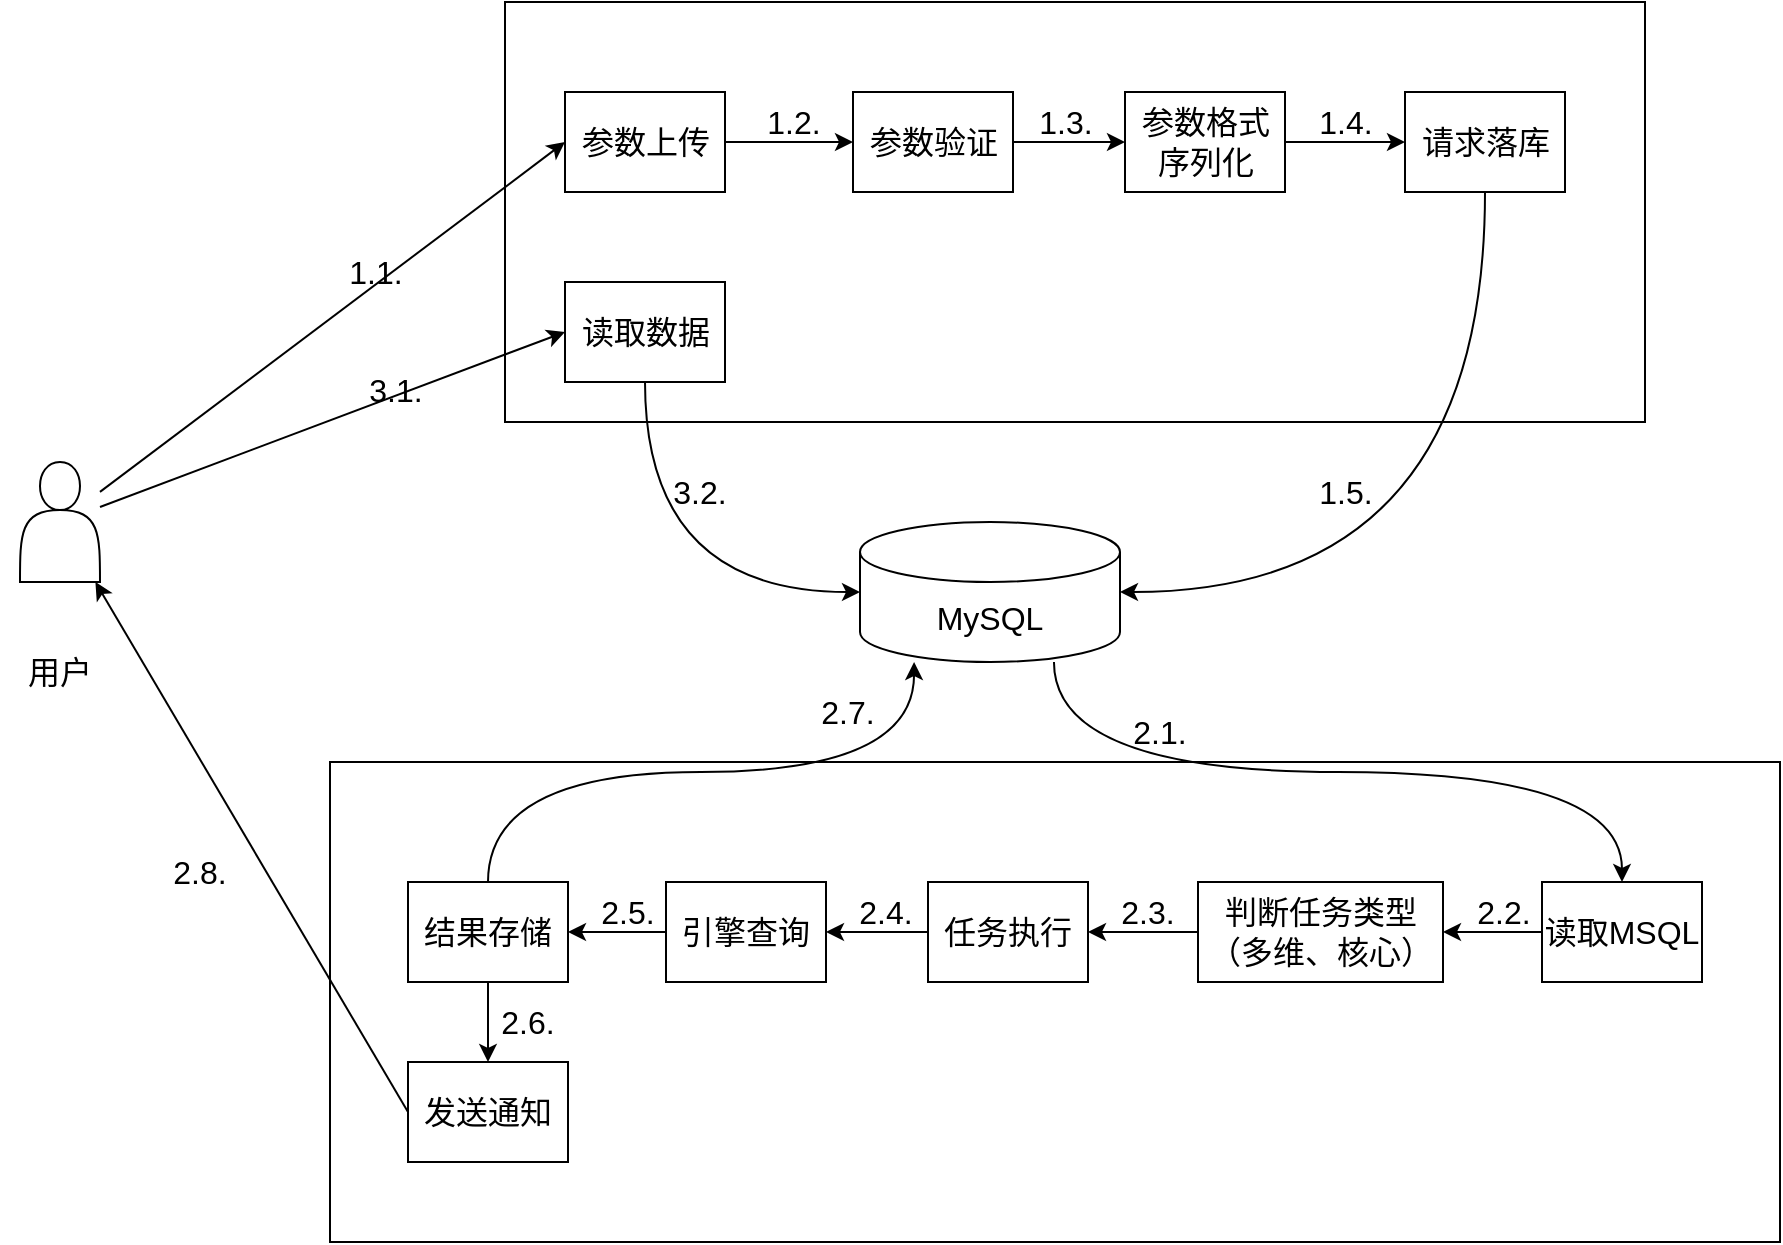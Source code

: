 <mxfile version="20.5.1" type="github">
  <diagram id="cv5yp4E07Ft9xXqj_xwi" name="第 1 页">
    <mxGraphModel dx="2893" dy="1131" grid="1" gridSize="10" guides="1" tooltips="1" connect="1" arrows="1" fold="1" page="1" pageScale="1" pageWidth="827" pageHeight="1169" math="0" shadow="0">
      <root>
        <mxCell id="0" />
        <mxCell id="1" parent="0" />
        <mxCell id="3gmpJjpRYQ7Jl560pdeX-17" value="" style="rounded=0;whiteSpace=wrap;html=1;fontSize=16;" vertex="1" parent="1">
          <mxGeometry x="242.5" y="280" width="570" height="210" as="geometry" />
        </mxCell>
        <mxCell id="3gmpJjpRYQ7Jl560pdeX-21" style="edgeStyle=none;rounded=0;orthogonalLoop=1;jettySize=auto;html=1;entryX=0;entryY=0.5;entryDx=0;entryDy=0;fontSize=16;" edge="1" parent="1" source="3gmpJjpRYQ7Jl560pdeX-18" target="3gmpJjpRYQ7Jl560pdeX-23">
          <mxGeometry relative="1" as="geometry">
            <mxPoint x="260" y="405" as="targetPoint" />
          </mxGeometry>
        </mxCell>
        <mxCell id="3gmpJjpRYQ7Jl560pdeX-54" style="edgeStyle=none;rounded=0;orthogonalLoop=1;jettySize=auto;html=1;entryX=0;entryY=0.5;entryDx=0;entryDy=0;fontSize=16;" edge="1" parent="1" source="3gmpJjpRYQ7Jl560pdeX-18" target="3gmpJjpRYQ7Jl560pdeX-53">
          <mxGeometry relative="1" as="geometry" />
        </mxCell>
        <mxCell id="3gmpJjpRYQ7Jl560pdeX-18" value="" style="shape=actor;whiteSpace=wrap;html=1;fontSize=16;" vertex="1" parent="1">
          <mxGeometry y="510" width="40" height="60" as="geometry" />
        </mxCell>
        <mxCell id="3gmpJjpRYQ7Jl560pdeX-25" style="edgeStyle=none;rounded=0;orthogonalLoop=1;jettySize=auto;html=1;entryX=0;entryY=0.5;entryDx=0;entryDy=0;fontSize=16;" edge="1" parent="1" source="3gmpJjpRYQ7Jl560pdeX-23" target="3gmpJjpRYQ7Jl560pdeX-26">
          <mxGeometry relative="1" as="geometry">
            <mxPoint x="452.876" y="360.528" as="targetPoint" />
          </mxGeometry>
        </mxCell>
        <mxCell id="3gmpJjpRYQ7Jl560pdeX-23" value="参数上传" style="rounded=0;whiteSpace=wrap;html=1;fontSize=16;" vertex="1" parent="1">
          <mxGeometry x="272.5" y="325" width="80" height="50" as="geometry" />
        </mxCell>
        <mxCell id="3gmpJjpRYQ7Jl560pdeX-28" style="edgeStyle=none;rounded=0;orthogonalLoop=1;jettySize=auto;html=1;entryX=0;entryY=0.5;entryDx=0;entryDy=0;fontSize=16;" edge="1" parent="1" source="3gmpJjpRYQ7Jl560pdeX-26" target="3gmpJjpRYQ7Jl560pdeX-27">
          <mxGeometry relative="1" as="geometry" />
        </mxCell>
        <mxCell id="3gmpJjpRYQ7Jl560pdeX-26" value="参数验证" style="rounded=0;whiteSpace=wrap;html=1;fontSize=16;" vertex="1" parent="1">
          <mxGeometry x="416.5" y="325" width="80" height="50" as="geometry" />
        </mxCell>
        <mxCell id="3gmpJjpRYQ7Jl560pdeX-31" style="edgeStyle=none;rounded=0;orthogonalLoop=1;jettySize=auto;html=1;fontSize=16;" edge="1" parent="1" source="3gmpJjpRYQ7Jl560pdeX-27" target="3gmpJjpRYQ7Jl560pdeX-29">
          <mxGeometry relative="1" as="geometry" />
        </mxCell>
        <mxCell id="3gmpJjpRYQ7Jl560pdeX-27" value="参数格式&lt;br style=&quot;font-size: 16px;&quot;&gt;序列化" style="rounded=0;whiteSpace=wrap;html=1;fontSize=16;" vertex="1" parent="1">
          <mxGeometry x="552.5" y="325" width="80" height="50" as="geometry" />
        </mxCell>
        <mxCell id="3gmpJjpRYQ7Jl560pdeX-33" style="edgeStyle=orthogonalEdgeStyle;rounded=0;orthogonalLoop=1;jettySize=auto;html=1;entryX=1;entryY=0.5;entryDx=0;entryDy=0;entryPerimeter=0;curved=1;fontSize=16;exitX=0.5;exitY=1;exitDx=0;exitDy=0;" edge="1" parent="1" source="3gmpJjpRYQ7Jl560pdeX-29" target="3gmpJjpRYQ7Jl560pdeX-32">
          <mxGeometry relative="1" as="geometry">
            <Array as="points">
              <mxPoint x="733" y="575" />
            </Array>
          </mxGeometry>
        </mxCell>
        <mxCell id="3gmpJjpRYQ7Jl560pdeX-29" value="请求落库" style="rounded=0;whiteSpace=wrap;html=1;fontSize=16;" vertex="1" parent="1">
          <mxGeometry x="692.5" y="325" width="80" height="50" as="geometry" />
        </mxCell>
        <mxCell id="3gmpJjpRYQ7Jl560pdeX-32" value="MySQL" style="shape=cylinder3;whiteSpace=wrap;html=1;boundedLbl=1;backgroundOutline=1;size=15;fontSize=16;" vertex="1" parent="1">
          <mxGeometry x="420" y="540" width="130" height="70" as="geometry" />
        </mxCell>
        <mxCell id="3gmpJjpRYQ7Jl560pdeX-35" value="" style="rounded=0;whiteSpace=wrap;html=1;fontSize=16;" vertex="1" parent="1">
          <mxGeometry x="155" y="660" width="725" height="240" as="geometry" />
        </mxCell>
        <mxCell id="3gmpJjpRYQ7Jl560pdeX-50" style="edgeStyle=none;rounded=0;orthogonalLoop=1;jettySize=auto;html=1;fontSize=16;" edge="1" parent="1" source="3gmpJjpRYQ7Jl560pdeX-37" target="3gmpJjpRYQ7Jl560pdeX-48">
          <mxGeometry relative="1" as="geometry" />
        </mxCell>
        <mxCell id="3gmpJjpRYQ7Jl560pdeX-37" value="引擎查询" style="rounded=0;whiteSpace=wrap;html=1;fontSize=16;" vertex="1" parent="1">
          <mxGeometry x="323" y="720" width="80" height="50" as="geometry" />
        </mxCell>
        <mxCell id="3gmpJjpRYQ7Jl560pdeX-45" style="edgeStyle=none;rounded=0;orthogonalLoop=1;jettySize=auto;html=1;fontSize=16;" edge="1" parent="1" source="3gmpJjpRYQ7Jl560pdeX-39" target="3gmpJjpRYQ7Jl560pdeX-37">
          <mxGeometry relative="1" as="geometry" />
        </mxCell>
        <mxCell id="3gmpJjpRYQ7Jl560pdeX-39" value="任务执行" style="rounded=0;whiteSpace=wrap;html=1;fontSize=16;" vertex="1" parent="1">
          <mxGeometry x="454" y="720" width="80" height="50" as="geometry" />
        </mxCell>
        <mxCell id="3gmpJjpRYQ7Jl560pdeX-44" style="edgeStyle=none;rounded=0;orthogonalLoop=1;jettySize=auto;html=1;entryX=1;entryY=0.5;entryDx=0;entryDy=0;fontSize=16;" edge="1" parent="1" source="3gmpJjpRYQ7Jl560pdeX-41" target="3gmpJjpRYQ7Jl560pdeX-39">
          <mxGeometry relative="1" as="geometry" />
        </mxCell>
        <mxCell id="3gmpJjpRYQ7Jl560pdeX-41" value="判断任务类型&lt;br style=&quot;font-size: 16px;&quot;&gt;（多维、核心）" style="rounded=0;whiteSpace=wrap;html=1;fontSize=16;" vertex="1" parent="1">
          <mxGeometry x="589" y="720" width="122.5" height="50" as="geometry" />
        </mxCell>
        <mxCell id="3gmpJjpRYQ7Jl560pdeX-43" style="edgeStyle=none;rounded=0;orthogonalLoop=1;jettySize=auto;html=1;fontSize=16;" edge="1" parent="1" source="3gmpJjpRYQ7Jl560pdeX-42" target="3gmpJjpRYQ7Jl560pdeX-41">
          <mxGeometry relative="1" as="geometry" />
        </mxCell>
        <mxCell id="3gmpJjpRYQ7Jl560pdeX-42" value="读取MSQL" style="rounded=0;whiteSpace=wrap;html=1;fontSize=16;" vertex="1" parent="1">
          <mxGeometry x="761" y="720" width="80" height="50" as="geometry" />
        </mxCell>
        <mxCell id="3gmpJjpRYQ7Jl560pdeX-46" style="edgeStyle=orthogonalEdgeStyle;rounded=0;orthogonalLoop=1;jettySize=auto;html=1;entryX=0.5;entryY=0;entryDx=0;entryDy=0;exitX=0.746;exitY=1;exitDx=0;exitDy=0;exitPerimeter=0;curved=1;fontSize=16;" edge="1" parent="1" source="3gmpJjpRYQ7Jl560pdeX-32" target="3gmpJjpRYQ7Jl560pdeX-42">
          <mxGeometry relative="1" as="geometry">
            <mxPoint x="666.724" y="610" as="sourcePoint" />
          </mxGeometry>
        </mxCell>
        <mxCell id="3gmpJjpRYQ7Jl560pdeX-51" style="edgeStyle=none;rounded=0;orthogonalLoop=1;jettySize=auto;html=1;fontSize=16;" edge="1" parent="1" source="3gmpJjpRYQ7Jl560pdeX-48" target="3gmpJjpRYQ7Jl560pdeX-49">
          <mxGeometry relative="1" as="geometry" />
        </mxCell>
        <mxCell id="3gmpJjpRYQ7Jl560pdeX-52" style="edgeStyle=orthogonalEdgeStyle;rounded=0;orthogonalLoop=1;jettySize=auto;html=1;entryX=0.208;entryY=1;entryDx=0;entryDy=0;entryPerimeter=0;exitX=0.5;exitY=0;exitDx=0;exitDy=0;curved=1;fontSize=16;" edge="1" parent="1" source="3gmpJjpRYQ7Jl560pdeX-48" target="3gmpJjpRYQ7Jl560pdeX-32">
          <mxGeometry relative="1" as="geometry" />
        </mxCell>
        <mxCell id="3gmpJjpRYQ7Jl560pdeX-48" value="结果存储" style="rounded=0;whiteSpace=wrap;html=1;fontSize=16;" vertex="1" parent="1">
          <mxGeometry x="194" y="720" width="80" height="50" as="geometry" />
        </mxCell>
        <mxCell id="3gmpJjpRYQ7Jl560pdeX-49" value="发送通知" style="rounded=0;whiteSpace=wrap;html=1;fontSize=16;" vertex="1" parent="1">
          <mxGeometry x="194" y="810" width="80" height="50" as="geometry" />
        </mxCell>
        <mxCell id="3gmpJjpRYQ7Jl560pdeX-47" style="edgeStyle=none;rounded=0;orthogonalLoop=1;jettySize=auto;html=1;exitX=0;exitY=0.5;exitDx=0;exitDy=0;fontSize=16;" edge="1" parent="1" source="3gmpJjpRYQ7Jl560pdeX-49" target="3gmpJjpRYQ7Jl560pdeX-18">
          <mxGeometry relative="1" as="geometry" />
        </mxCell>
        <mxCell id="3gmpJjpRYQ7Jl560pdeX-55" style="edgeStyle=orthogonalEdgeStyle;rounded=0;orthogonalLoop=1;jettySize=auto;html=1;entryX=0;entryY=0.5;entryDx=0;entryDy=0;entryPerimeter=0;curved=1;fontSize=16;exitX=0.5;exitY=1;exitDx=0;exitDy=0;" edge="1" parent="1" source="3gmpJjpRYQ7Jl560pdeX-53" target="3gmpJjpRYQ7Jl560pdeX-32">
          <mxGeometry relative="1" as="geometry" />
        </mxCell>
        <mxCell id="3gmpJjpRYQ7Jl560pdeX-53" value="读取数据" style="rounded=0;whiteSpace=wrap;html=1;fontSize=16;" vertex="1" parent="1">
          <mxGeometry x="272.5" y="420" width="80" height="50" as="geometry" />
        </mxCell>
        <mxCell id="3gmpJjpRYQ7Jl560pdeX-57" value="1.1." style="text;html=1;strokeColor=none;fillColor=none;align=center;verticalAlign=middle;whiteSpace=wrap;rounded=0;fontSize=16;" vertex="1" parent="1">
          <mxGeometry x="147.5" y="400" width="60" height="30" as="geometry" />
        </mxCell>
        <mxCell id="3gmpJjpRYQ7Jl560pdeX-58" value="1.2." style="text;html=1;strokeColor=none;fillColor=none;align=center;verticalAlign=middle;whiteSpace=wrap;rounded=0;fontSize=16;" vertex="1" parent="1">
          <mxGeometry x="356.5" y="325" width="60" height="30" as="geometry" />
        </mxCell>
        <mxCell id="3gmpJjpRYQ7Jl560pdeX-59" value="1.3." style="text;html=1;strokeColor=none;fillColor=none;align=center;verticalAlign=middle;whiteSpace=wrap;rounded=0;fontSize=16;" vertex="1" parent="1">
          <mxGeometry x="492.5" y="325" width="60" height="30" as="geometry" />
        </mxCell>
        <mxCell id="3gmpJjpRYQ7Jl560pdeX-60" value="1.4." style="text;html=1;strokeColor=none;fillColor=none;align=center;verticalAlign=middle;whiteSpace=wrap;rounded=0;fontSize=16;" vertex="1" parent="1">
          <mxGeometry x="632.5" y="325" width="60" height="30" as="geometry" />
        </mxCell>
        <mxCell id="3gmpJjpRYQ7Jl560pdeX-61" value="1.5." style="text;html=1;strokeColor=none;fillColor=none;align=center;verticalAlign=middle;whiteSpace=wrap;rounded=0;fontSize=16;" vertex="1" parent="1">
          <mxGeometry x="632.5" y="510" width="60" height="30" as="geometry" />
        </mxCell>
        <mxCell id="3gmpJjpRYQ7Jl560pdeX-62" value="2.1." style="text;html=1;strokeColor=none;fillColor=none;align=center;verticalAlign=middle;whiteSpace=wrap;rounded=0;fontSize=16;" vertex="1" parent="1">
          <mxGeometry x="540" y="630" width="60" height="30" as="geometry" />
        </mxCell>
        <mxCell id="3gmpJjpRYQ7Jl560pdeX-63" value="2.2." style="text;html=1;strokeColor=none;fillColor=none;align=center;verticalAlign=middle;whiteSpace=wrap;rounded=0;fontSize=16;" vertex="1" parent="1">
          <mxGeometry x="711.5" y="720" width="60" height="30" as="geometry" />
        </mxCell>
        <mxCell id="3gmpJjpRYQ7Jl560pdeX-64" value="2.3." style="text;html=1;strokeColor=none;fillColor=none;align=center;verticalAlign=middle;whiteSpace=wrap;rounded=0;fontSize=16;" vertex="1" parent="1">
          <mxGeometry x="534" y="720" width="60" height="30" as="geometry" />
        </mxCell>
        <mxCell id="3gmpJjpRYQ7Jl560pdeX-65" value="2.4." style="text;html=1;strokeColor=none;fillColor=none;align=center;verticalAlign=middle;whiteSpace=wrap;rounded=0;fontSize=16;" vertex="1" parent="1">
          <mxGeometry x="403" y="720" width="60" height="30" as="geometry" />
        </mxCell>
        <mxCell id="3gmpJjpRYQ7Jl560pdeX-66" value="2.5." style="text;html=1;strokeColor=none;fillColor=none;align=center;verticalAlign=middle;whiteSpace=wrap;rounded=0;fontSize=16;" vertex="1" parent="1">
          <mxGeometry x="274" y="720" width="60" height="30" as="geometry" />
        </mxCell>
        <mxCell id="3gmpJjpRYQ7Jl560pdeX-67" value="2.6." style="text;html=1;strokeColor=none;fillColor=none;align=center;verticalAlign=middle;whiteSpace=wrap;rounded=0;fontSize=16;" vertex="1" parent="1">
          <mxGeometry x="224" y="775" width="60" height="30" as="geometry" />
        </mxCell>
        <mxCell id="3gmpJjpRYQ7Jl560pdeX-68" value="2.8." style="text;html=1;strokeColor=none;fillColor=none;align=center;verticalAlign=middle;whiteSpace=wrap;rounded=0;fontSize=16;" vertex="1" parent="1">
          <mxGeometry x="60" y="700" width="60" height="30" as="geometry" />
        </mxCell>
        <mxCell id="3gmpJjpRYQ7Jl560pdeX-69" value="3.1." style="text;html=1;strokeColor=none;fillColor=none;align=center;verticalAlign=middle;whiteSpace=wrap;rounded=0;fontSize=16;" vertex="1" parent="1">
          <mxGeometry x="157.5" y="459" width="60" height="30" as="geometry" />
        </mxCell>
        <mxCell id="3gmpJjpRYQ7Jl560pdeX-72" value="3.2." style="text;html=1;strokeColor=none;fillColor=none;align=center;verticalAlign=middle;whiteSpace=wrap;rounded=0;fontSize=16;" vertex="1" parent="1">
          <mxGeometry x="310" y="510" width="60" height="30" as="geometry" />
        </mxCell>
        <mxCell id="3gmpJjpRYQ7Jl560pdeX-73" value="2.7." style="text;html=1;strokeColor=none;fillColor=none;align=center;verticalAlign=middle;whiteSpace=wrap;rounded=0;fontSize=16;" vertex="1" parent="1">
          <mxGeometry x="384" y="620" width="60" height="30" as="geometry" />
        </mxCell>
        <mxCell id="3gmpJjpRYQ7Jl560pdeX-74" value="用户" style="text;html=1;strokeColor=none;fillColor=none;align=center;verticalAlign=middle;whiteSpace=wrap;rounded=0;fontSize=16;" vertex="1" parent="1">
          <mxGeometry x="-10" y="600" width="60" height="30" as="geometry" />
        </mxCell>
      </root>
    </mxGraphModel>
  </diagram>
</mxfile>

